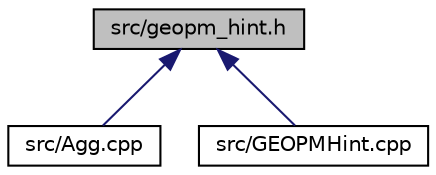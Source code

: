 digraph "src/geopm_hint.h"
{
 // LATEX_PDF_SIZE
  edge [fontname="Helvetica",fontsize="10",labelfontname="Helvetica",labelfontsize="10"];
  node [fontname="Helvetica",fontsize="10",shape=record];
  Node1 [label="src/geopm_hint.h",height=0.2,width=0.4,color="black", fillcolor="grey75", style="filled", fontcolor="black",tooltip=" "];
  Node1 -> Node2 [dir="back",color="midnightblue",fontsize="10",style="solid",fontname="Helvetica"];
  Node2 [label="src/Agg.cpp",height=0.2,width=0.4,color="black", fillcolor="white", style="filled",URL="$_agg_8cpp.html",tooltip=" "];
  Node1 -> Node3 [dir="back",color="midnightblue",fontsize="10",style="solid",fontname="Helvetica"];
  Node3 [label="src/GEOPMHint.cpp",height=0.2,width=0.4,color="black", fillcolor="white", style="filled",URL="$_g_e_o_p_m_hint_8cpp.html",tooltip=" "];
}
